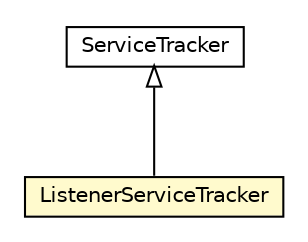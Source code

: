 #!/usr/local/bin/dot
#
# Class diagram 
# Generated by UMLGraph version R5_6-24-gf6e263 (http://www.umlgraph.org/)
#

digraph G {
	edge [fontname="Helvetica",fontsize=10,labelfontname="Helvetica",labelfontsize=10];
	node [fontname="Helvetica",fontsize=10,shape=plaintext];
	nodesep=0.25;
	ranksep=0.5;
	// org.universAAL.ucc.configuration.model.servicetracker.ListenerServiceTracker
	c5386472 [label=<<table title="org.universAAL.ucc.configuration.model.servicetracker.ListenerServiceTracker" border="0" cellborder="1" cellspacing="0" cellpadding="2" port="p" bgcolor="lemonChiffon" href="./ListenerServiceTracker.html">
		<tr><td><table border="0" cellspacing="0" cellpadding="1">
<tr><td align="center" balign="center"> ListenerServiceTracker </td></tr>
		</table></td></tr>
		</table>>, URL="./ListenerServiceTracker.html", fontname="Helvetica", fontcolor="black", fontsize=10.0];
	//org.universAAL.ucc.configuration.model.servicetracker.ListenerServiceTracker extends org.osgi.util.tracker.ServiceTracker
	c5386597:p -> c5386472:p [dir=back,arrowtail=empty];
	// org.osgi.util.tracker.ServiceTracker
	c5386597 [label=<<table title="org.osgi.util.tracker.ServiceTracker" border="0" cellborder="1" cellspacing="0" cellpadding="2" port="p" href="http://java.sun.com/j2se/1.4.2/docs/api/org/osgi/util/tracker/ServiceTracker.html">
		<tr><td><table border="0" cellspacing="0" cellpadding="1">
<tr><td align="center" balign="center"> ServiceTracker </td></tr>
		</table></td></tr>
		</table>>, URL="http://java.sun.com/j2se/1.4.2/docs/api/org/osgi/util/tracker/ServiceTracker.html", fontname="Helvetica", fontcolor="black", fontsize=10.0];
}

